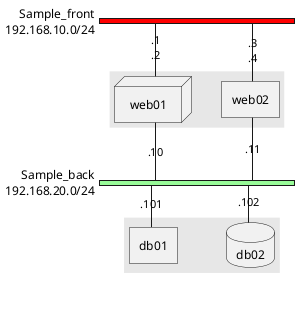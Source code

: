@startuml
nwdiag {
    network Sample_front {
        ' description = "DMZ"
        address = "192.168.10.0/24"
        color = "red"

        group web {
            web01 [address = ".1, .2", shape = "node"]
            web02 [address = ".3, .4"]
        }

    }
    network Sample_back {
        address = "192.168.20.0/24"
        color = "palegreen"

        web01 [address = ".10"]
        web02 [address = ".11"]

        group db {
            db01 [address = ".101"]
            db02 [address = ".102", shape = "database"]
        }

    }
}
@enduml